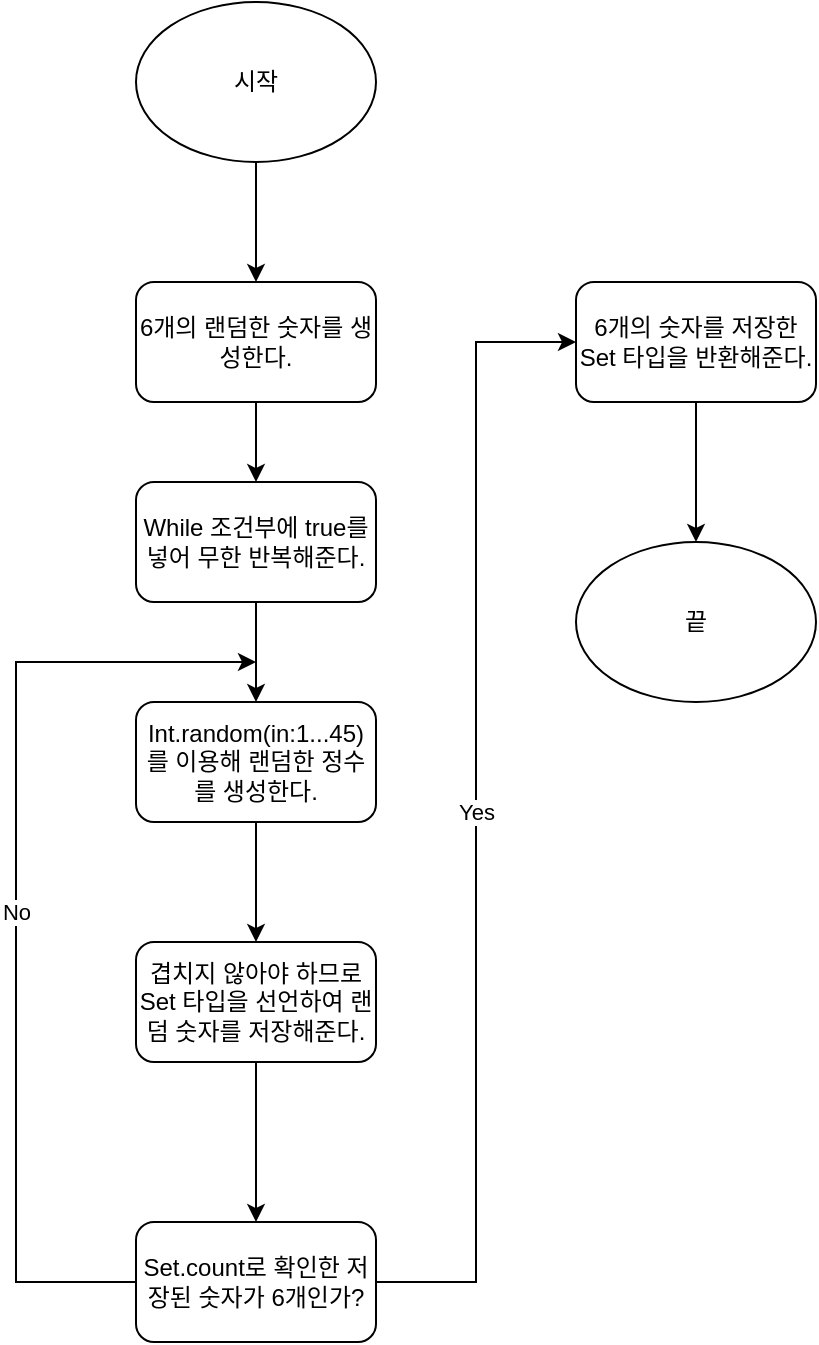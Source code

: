 <mxfile version="21.0.6" type="device"><diagram id="C5RBs43oDa-KdzZeNtuy" name="Page-1"><mxGraphModel dx="1674" dy="802" grid="1" gridSize="10" guides="1" tooltips="1" connect="1" arrows="1" fold="1" page="1" pageScale="1" pageWidth="827" pageHeight="1169" math="0" shadow="0"><root><mxCell id="WIyWlLk6GJQsqaUBKTNV-0"/><mxCell id="WIyWlLk6GJQsqaUBKTNV-1" parent="WIyWlLk6GJQsqaUBKTNV-0"/><mxCell id="Bn5-Wbm01Ull05INagXu-7" style="edgeStyle=orthogonalEdgeStyle;rounded=0;orthogonalLoop=1;jettySize=auto;html=1;entryX=0.5;entryY=0;entryDx=0;entryDy=0;" parent="WIyWlLk6GJQsqaUBKTNV-1" source="Bn5-Wbm01Ull05INagXu-0" target="Bn5-Wbm01Ull05INagXu-6" edge="1"><mxGeometry relative="1" as="geometry"/></mxCell><mxCell id="Bn5-Wbm01Ull05INagXu-0" value="시작" style="ellipse;whiteSpace=wrap;html=1;" parent="WIyWlLk6GJQsqaUBKTNV-1" vertex="1"><mxGeometry x="110" y="10" width="120" height="80" as="geometry"/></mxCell><mxCell id="Bn5-Wbm01Ull05INagXu-5" value="" style="edgeStyle=orthogonalEdgeStyle;rounded=0;orthogonalLoop=1;jettySize=auto;html=1;" parent="WIyWlLk6GJQsqaUBKTNV-1" source="Bn5-Wbm01Ull05INagXu-1" target="Bn5-Wbm01Ull05INagXu-4" edge="1"><mxGeometry relative="1" as="geometry"/></mxCell><mxCell id="Bn5-Wbm01Ull05INagXu-1" value="Int.random(in:1...45)를 이용해 랜덤한 정수를 생성한다." style="rounded=1;whiteSpace=wrap;html=1;" parent="WIyWlLk6GJQsqaUBKTNV-1" vertex="1"><mxGeometry x="110" y="360" width="120" height="60" as="geometry"/></mxCell><mxCell id="Bn5-Wbm01Ull05INagXu-12" value="" style="edgeStyle=orthogonalEdgeStyle;rounded=0;orthogonalLoop=1;jettySize=auto;html=1;" parent="WIyWlLk6GJQsqaUBKTNV-1" source="Bn5-Wbm01Ull05INagXu-4" target="Bn5-Wbm01Ull05INagXu-11" edge="1"><mxGeometry relative="1" as="geometry"/></mxCell><mxCell id="Bn5-Wbm01Ull05INagXu-4" value="겹치지 않아야 하므로 Set 타입을 선언하여 랜덤 숫자를 저장해준다." style="rounded=1;whiteSpace=wrap;html=1;" parent="WIyWlLk6GJQsqaUBKTNV-1" vertex="1"><mxGeometry x="110" y="480" width="120" height="60" as="geometry"/></mxCell><mxCell id="Bn5-Wbm01Ull05INagXu-9" value="" style="edgeStyle=orthogonalEdgeStyle;rounded=0;orthogonalLoop=1;jettySize=auto;html=1;" parent="WIyWlLk6GJQsqaUBKTNV-1" source="Bn5-Wbm01Ull05INagXu-6" target="Bn5-Wbm01Ull05INagXu-8" edge="1"><mxGeometry relative="1" as="geometry"/></mxCell><mxCell id="Bn5-Wbm01Ull05INagXu-6" value="6개의 랜덤한 숫자를 생성한다." style="rounded=1;whiteSpace=wrap;html=1;" parent="WIyWlLk6GJQsqaUBKTNV-1" vertex="1"><mxGeometry x="110" y="150" width="120" height="60" as="geometry"/></mxCell><mxCell id="Bn5-Wbm01Ull05INagXu-10" value="" style="edgeStyle=orthogonalEdgeStyle;rounded=0;orthogonalLoop=1;jettySize=auto;html=1;" parent="WIyWlLk6GJQsqaUBKTNV-1" source="Bn5-Wbm01Ull05INagXu-8" target="Bn5-Wbm01Ull05INagXu-1" edge="1"><mxGeometry relative="1" as="geometry"/></mxCell><mxCell id="Bn5-Wbm01Ull05INagXu-8" value="While 조건부에 true를 넣어 무한 반복해준다." style="rounded=1;whiteSpace=wrap;html=1;" parent="WIyWlLk6GJQsqaUBKTNV-1" vertex="1"><mxGeometry x="110" y="250" width="120" height="60" as="geometry"/></mxCell><mxCell id="Bn5-Wbm01Ull05INagXu-14" value="Yes" style="edgeStyle=orthogonalEdgeStyle;rounded=0;orthogonalLoop=1;jettySize=auto;html=1;entryX=0;entryY=0.5;entryDx=0;entryDy=0;" parent="WIyWlLk6GJQsqaUBKTNV-1" source="Bn5-Wbm01Ull05INagXu-11" target="Bn5-Wbm01Ull05INagXu-13" edge="1"><mxGeometry relative="1" as="geometry"/></mxCell><mxCell id="Bn5-Wbm01Ull05INagXu-11" value="Set.count로 확인한 저장된 숫자가 6개인가?" style="rounded=1;whiteSpace=wrap;html=1;" parent="WIyWlLk6GJQsqaUBKTNV-1" vertex="1"><mxGeometry x="110" y="620" width="120" height="60" as="geometry"/></mxCell><mxCell id="Bn5-Wbm01Ull05INagXu-20" value="" style="edgeStyle=orthogonalEdgeStyle;rounded=0;orthogonalLoop=1;jettySize=auto;html=1;" parent="WIyWlLk6GJQsqaUBKTNV-1" source="Bn5-Wbm01Ull05INagXu-13" edge="1"><mxGeometry relative="1" as="geometry"><mxPoint x="390" y="280" as="targetPoint"/></mxGeometry></mxCell><mxCell id="Bn5-Wbm01Ull05INagXu-13" value="6개의 숫자를 저장한 Set 타입을 반환해준다." style="rounded=1;whiteSpace=wrap;html=1;" parent="WIyWlLk6GJQsqaUBKTNV-1" vertex="1"><mxGeometry x="330" y="150" width="120" height="60" as="geometry"/></mxCell><mxCell id="Bn5-Wbm01Ull05INagXu-18" value="No" style="edgeStyle=orthogonalEdgeStyle;rounded=0;orthogonalLoop=1;jettySize=auto;html=1;exitX=0;exitY=0.5;exitDx=0;exitDy=0;" parent="WIyWlLk6GJQsqaUBKTNV-1" source="Bn5-Wbm01Ull05INagXu-11" edge="1"><mxGeometry relative="1" as="geometry"><mxPoint x="170" y="340" as="targetPoint"/><Array as="points"><mxPoint x="50" y="650"/><mxPoint x="50" y="340"/></Array><mxPoint x="110" y="790" as="sourcePoint"/></mxGeometry></mxCell><mxCell id="Bn5-Wbm01Ull05INagXu-21" value="끝" style="ellipse;whiteSpace=wrap;html=1;" parent="WIyWlLk6GJQsqaUBKTNV-1" vertex="1"><mxGeometry x="330" y="280" width="120" height="80" as="geometry"/></mxCell></root></mxGraphModel></diagram></mxfile>